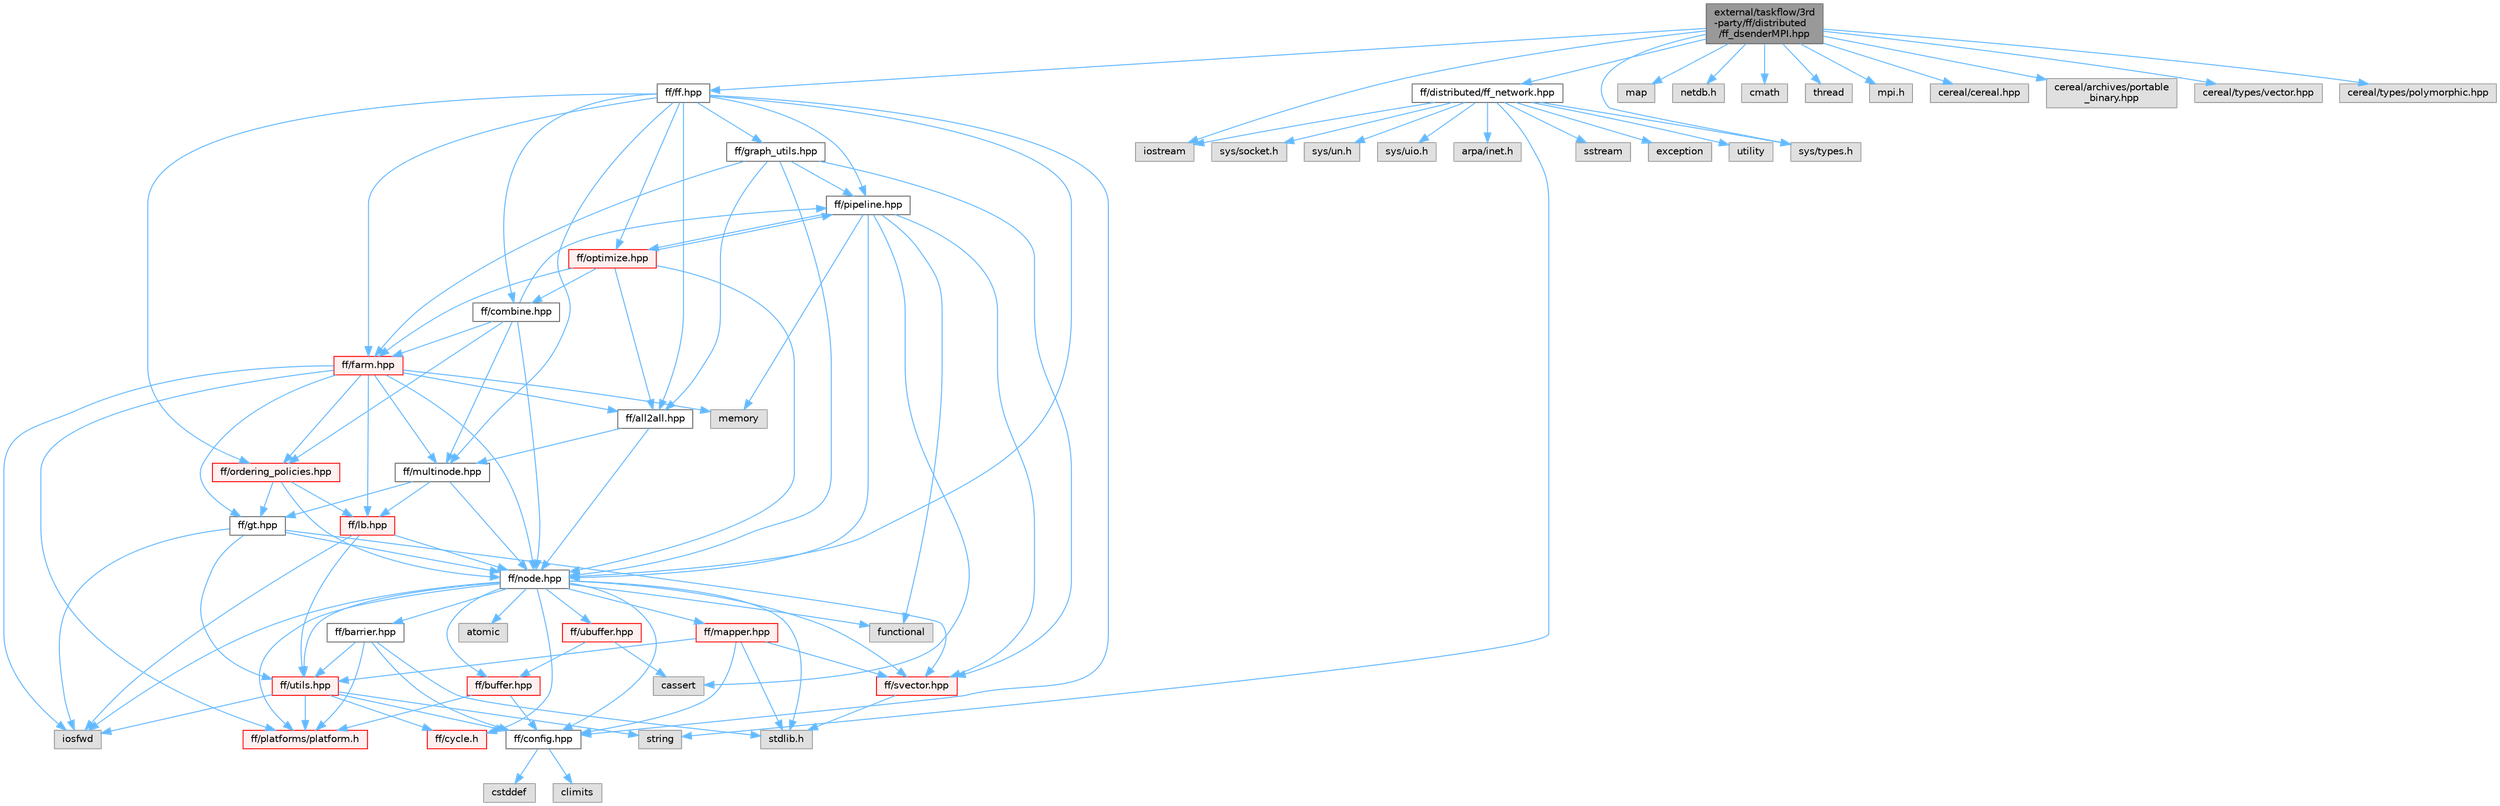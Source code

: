 digraph "external/taskflow/3rd-party/ff/distributed/ff_dsenderMPI.hpp"
{
 // LATEX_PDF_SIZE
  bgcolor="transparent";
  edge [fontname=Helvetica,fontsize=10,labelfontname=Helvetica,labelfontsize=10];
  node [fontname=Helvetica,fontsize=10,shape=box,height=0.2,width=0.4];
  Node1 [id="Node000001",label="external/taskflow/3rd\l-party/ff/distributed\l/ff_dsenderMPI.hpp",height=0.2,width=0.4,color="gray40", fillcolor="grey60", style="filled", fontcolor="black",tooltip=" "];
  Node1 -> Node2 [id="edge1_Node000001_Node000002",color="steelblue1",style="solid",tooltip=" "];
  Node2 [id="Node000002",label="iostream",height=0.2,width=0.4,color="grey60", fillcolor="#E0E0E0", style="filled",tooltip=" "];
  Node1 -> Node3 [id="edge2_Node000001_Node000003",color="steelblue1",style="solid",tooltip=" "];
  Node3 [id="Node000003",label="map",height=0.2,width=0.4,color="grey60", fillcolor="#E0E0E0", style="filled",tooltip=" "];
  Node1 -> Node4 [id="edge3_Node000001_Node000004",color="steelblue1",style="solid",tooltip=" "];
  Node4 [id="Node000004",label="ff/ff.hpp",height=0.2,width=0.4,color="grey40", fillcolor="white", style="filled",URL="$ff_8hpp.html",tooltip=" "];
  Node4 -> Node5 [id="edge4_Node000004_Node000005",color="steelblue1",style="solid",tooltip=" "];
  Node5 [id="Node000005",label="ff/config.hpp",height=0.2,width=0.4,color="grey40", fillcolor="white", style="filled",URL="$config_8hpp.html",tooltip=" "];
  Node5 -> Node6 [id="edge5_Node000005_Node000006",color="steelblue1",style="solid",tooltip=" "];
  Node6 [id="Node000006",label="cstddef",height=0.2,width=0.4,color="grey60", fillcolor="#E0E0E0", style="filled",tooltip=" "];
  Node5 -> Node7 [id="edge6_Node000005_Node000007",color="steelblue1",style="solid",tooltip=" "];
  Node7 [id="Node000007",label="climits",height=0.2,width=0.4,color="grey60", fillcolor="#E0E0E0", style="filled",tooltip=" "];
  Node4 -> Node8 [id="edge7_Node000004_Node000008",color="steelblue1",style="solid",tooltip=" "];
  Node8 [id="Node000008",label="ff/node.hpp",height=0.2,width=0.4,color="grey40", fillcolor="white", style="filled",URL="$node_8hpp.html",tooltip="FastFlow ff_node"];
  Node8 -> Node9 [id="edge8_Node000008_Node000009",color="steelblue1",style="solid",tooltip=" "];
  Node9 [id="Node000009",label="stdlib.h",height=0.2,width=0.4,color="grey60", fillcolor="#E0E0E0", style="filled",tooltip=" "];
  Node8 -> Node10 [id="edge9_Node000008_Node000010",color="steelblue1",style="solid",tooltip=" "];
  Node10 [id="Node000010",label="iosfwd",height=0.2,width=0.4,color="grey60", fillcolor="#E0E0E0", style="filled",tooltip=" "];
  Node8 -> Node11 [id="edge10_Node000008_Node000011",color="steelblue1",style="solid",tooltip=" "];
  Node11 [id="Node000011",label="functional",height=0.2,width=0.4,color="grey60", fillcolor="#E0E0E0", style="filled",tooltip=" "];
  Node8 -> Node12 [id="edge11_Node000008_Node000012",color="steelblue1",style="solid",tooltip=" "];
  Node12 [id="Node000012",label="ff/platforms/platform.h",height=0.2,width=0.4,color="red", fillcolor="#FFF0F0", style="filled",URL="$external_2taskflow_23rd-party_2ff_2platforms_2_platform_8h.html",tooltip=" "];
  Node8 -> Node14 [id="edge12_Node000008_Node000014",color="steelblue1",style="solid",tooltip=" "];
  Node14 [id="Node000014",label="ff/cycle.h",height=0.2,width=0.4,color="red", fillcolor="#FFF0F0", style="filled",URL="$cycle_8h.html",tooltip=" "];
  Node8 -> Node16 [id="edge13_Node000008_Node000016",color="steelblue1",style="solid",tooltip=" "];
  Node16 [id="Node000016",label="ff/utils.hpp",height=0.2,width=0.4,color="red", fillcolor="#FFF0F0", style="filled",URL="$utils_8hpp.html",tooltip="Utility functions"];
  Node16 -> Node10 [id="edge14_Node000016_Node000010",color="steelblue1",style="solid",tooltip=" "];
  Node16 -> Node5 [id="edge15_Node000016_Node000005",color="steelblue1",style="solid",tooltip=" "];
  Node16 -> Node12 [id="edge16_Node000016_Node000012",color="steelblue1",style="solid",tooltip=" "];
  Node16 -> Node22 [id="edge17_Node000016_Node000022",color="steelblue1",style="solid",tooltip=" "];
  Node22 [id="Node000022",label="string",height=0.2,width=0.4,color="grey60", fillcolor="#E0E0E0", style="filled",tooltip=" "];
  Node16 -> Node14 [id="edge18_Node000016_Node000014",color="steelblue1",style="solid",tooltip=" "];
  Node8 -> Node26 [id="edge19_Node000008_Node000026",color="steelblue1",style="solid",tooltip=" "];
  Node26 [id="Node000026",label="ff/buffer.hpp",height=0.2,width=0.4,color="red", fillcolor="#FFF0F0", style="filled",URL="$buffer_8hpp.html",tooltip="This file contains the definition of the bounded SPSC channel buffer used in FastFlow"];
  Node26 -> Node5 [id="edge20_Node000026_Node000005",color="steelblue1",style="solid",tooltip=" "];
  Node26 -> Node12 [id="edge21_Node000026_Node000012",color="steelblue1",style="solid",tooltip=" "];
  Node8 -> Node27 [id="edge22_Node000008_Node000027",color="steelblue1",style="solid",tooltip=" "];
  Node27 [id="Node000027",label="ff/ubuffer.hpp",height=0.2,width=0.4,color="red", fillcolor="#FFF0F0", style="filled",URL="$ubuffer_8hpp.html",tooltip="This file contains the definition of the unbounded SWSR circular buffer used in FastFlow"];
  Node27 -> Node28 [id="edge23_Node000027_Node000028",color="steelblue1",style="solid",tooltip=" "];
  Node28 [id="Node000028",label="cassert",height=0.2,width=0.4,color="grey60", fillcolor="#E0E0E0", style="filled",tooltip=" "];
  Node27 -> Node26 [id="edge24_Node000027_Node000026",color="steelblue1",style="solid",tooltip=" "];
  Node8 -> Node31 [id="edge25_Node000008_Node000031",color="steelblue1",style="solid",tooltip=" "];
  Node31 [id="Node000031",label="ff/mapper.hpp",height=0.2,width=0.4,color="red", fillcolor="#FFF0F0", style="filled",URL="$mapper_8hpp.html",tooltip="This file contains the thread mapper definition used in FastFlow"];
  Node31 -> Node9 [id="edge26_Node000031_Node000009",color="steelblue1",style="solid",tooltip=" "];
  Node31 -> Node5 [id="edge27_Node000031_Node000005",color="steelblue1",style="solid",tooltip=" "];
  Node31 -> Node32 [id="edge28_Node000031_Node000032",color="steelblue1",style="solid",tooltip=" "];
  Node32 [id="Node000032",label="ff/svector.hpp",height=0.2,width=0.4,color="red", fillcolor="#FFF0F0", style="filled",URL="$svector_8hpp.html",tooltip="Simple yet efficient dynamic vector"];
  Node32 -> Node9 [id="edge29_Node000032_Node000009",color="steelblue1",style="solid",tooltip=" "];
  Node31 -> Node16 [id="edge30_Node000031_Node000016",color="steelblue1",style="solid",tooltip=" "];
  Node8 -> Node5 [id="edge31_Node000008_Node000005",color="steelblue1",style="solid",tooltip=" "];
  Node8 -> Node32 [id="edge32_Node000008_Node000032",color="steelblue1",style="solid",tooltip=" "];
  Node8 -> Node39 [id="edge33_Node000008_Node000039",color="steelblue1",style="solid",tooltip=" "];
  Node39 [id="Node000039",label="ff/barrier.hpp",height=0.2,width=0.4,color="grey40", fillcolor="white", style="filled",URL="$barrier_8hpp.html",tooltip="FastFlow blocking and non-blocking barrier implementations"];
  Node39 -> Node9 [id="edge34_Node000039_Node000009",color="steelblue1",style="solid",tooltip=" "];
  Node39 -> Node12 [id="edge35_Node000039_Node000012",color="steelblue1",style="solid",tooltip=" "];
  Node39 -> Node16 [id="edge36_Node000039_Node000016",color="steelblue1",style="solid",tooltip=" "];
  Node39 -> Node5 [id="edge37_Node000039_Node000005",color="steelblue1",style="solid",tooltip=" "];
  Node8 -> Node40 [id="edge38_Node000008_Node000040",color="steelblue1",style="solid",tooltip=" "];
  Node40 [id="Node000040",label="atomic",height=0.2,width=0.4,color="grey60", fillcolor="#E0E0E0", style="filled",tooltip=" "];
  Node4 -> Node41 [id="edge39_Node000004_Node000041",color="steelblue1",style="solid",tooltip=" "];
  Node41 [id="Node000041",label="ff/multinode.hpp",height=0.2,width=0.4,color="grey40", fillcolor="white", style="filled",URL="$multinode_8hpp.html",tooltip="FastFlow ff_minode ff_monode and typed versions."];
  Node41 -> Node8 [id="edge40_Node000041_Node000008",color="steelblue1",style="solid",tooltip=" "];
  Node41 -> Node42 [id="edge41_Node000041_Node000042",color="steelblue1",style="solid",tooltip=" "];
  Node42 [id="Node000042",label="ff/lb.hpp",height=0.2,width=0.4,color="red", fillcolor="#FFF0F0", style="filled",URL="$lb_8hpp.html",tooltip="Farm Emitter (not a ff_node)"];
  Node42 -> Node10 [id="edge42_Node000042_Node000010",color="steelblue1",style="solid",tooltip=" "];
  Node42 -> Node16 [id="edge43_Node000042_Node000016",color="steelblue1",style="solid",tooltip=" "];
  Node42 -> Node8 [id="edge44_Node000042_Node000008",color="steelblue1",style="solid",tooltip=" "];
  Node41 -> Node44 [id="edge45_Node000041_Node000044",color="steelblue1",style="solid",tooltip=" "];
  Node44 [id="Node000044",label="ff/gt.hpp",height=0.2,width=0.4,color="grey40", fillcolor="white", style="filled",URL="$gt_8hpp.html",tooltip="Farm Collector (it is not a ff_node)"];
  Node44 -> Node10 [id="edge46_Node000044_Node000010",color="steelblue1",style="solid",tooltip=" "];
  Node44 -> Node32 [id="edge47_Node000044_Node000032",color="steelblue1",style="solid",tooltip=" "];
  Node44 -> Node16 [id="edge48_Node000044_Node000016",color="steelblue1",style="solid",tooltip=" "];
  Node44 -> Node8 [id="edge49_Node000044_Node000008",color="steelblue1",style="solid",tooltip=" "];
  Node4 -> Node45 [id="edge50_Node000004_Node000045",color="steelblue1",style="solid",tooltip=" "];
  Node45 [id="Node000045",label="ff/pipeline.hpp",height=0.2,width=0.4,color="grey40", fillcolor="white", style="filled",URL="$3rd-party_2ff_2pipeline_8hpp.html",tooltip="This file implements the pipeline skeleton, both in the high-level pattern syntax (ff::ff_pipe) and l..."];
  Node45 -> Node28 [id="edge51_Node000045_Node000028",color="steelblue1",style="solid",tooltip=" "];
  Node45 -> Node46 [id="edge52_Node000045_Node000046",color="steelblue1",style="solid",tooltip=" "];
  Node46 [id="Node000046",label="memory",height=0.2,width=0.4,color="grey60", fillcolor="#E0E0E0", style="filled",tooltip=" "];
  Node45 -> Node11 [id="edge53_Node000045_Node000011",color="steelblue1",style="solid",tooltip=" "];
  Node45 -> Node32 [id="edge54_Node000045_Node000032",color="steelblue1",style="solid",tooltip=" "];
  Node45 -> Node8 [id="edge55_Node000045_Node000008",color="steelblue1",style="solid",tooltip=" "];
  Node45 -> Node47 [id="edge56_Node000045_Node000047",color="steelblue1",style="solid",tooltip=" "];
  Node47 [id="Node000047",label="ff/optimize.hpp",height=0.2,width=0.4,color="red", fillcolor="#FFF0F0", style="filled",URL="$optimize_8hpp.html",tooltip="FastFlow optimization heuristics"];
  Node47 -> Node8 [id="edge57_Node000047_Node000008",color="steelblue1",style="solid",tooltip=" "];
  Node47 -> Node45 [id="edge58_Node000047_Node000045",color="steelblue1",style="solid",tooltip=" "];
  Node47 -> Node48 [id="edge59_Node000047_Node000048",color="steelblue1",style="solid",tooltip=" "];
  Node48 [id="Node000048",label="ff/farm.hpp",height=0.2,width=0.4,color="red", fillcolor="#FFF0F0", style="filled",URL="$farm_8hpp.html",tooltip="Farm pattern"];
  Node48 -> Node10 [id="edge60_Node000048_Node000010",color="steelblue1",style="solid",tooltip=" "];
  Node48 -> Node46 [id="edge61_Node000048_Node000046",color="steelblue1",style="solid",tooltip=" "];
  Node48 -> Node12 [id="edge62_Node000048_Node000012",color="steelblue1",style="solid",tooltip=" "];
  Node48 -> Node42 [id="edge63_Node000048_Node000042",color="steelblue1",style="solid",tooltip=" "];
  Node48 -> Node44 [id="edge64_Node000048_Node000044",color="steelblue1",style="solid",tooltip=" "];
  Node48 -> Node8 [id="edge65_Node000048_Node000008",color="steelblue1",style="solid",tooltip=" "];
  Node48 -> Node41 [id="edge66_Node000048_Node000041",color="steelblue1",style="solid",tooltip=" "];
  Node48 -> Node49 [id="edge67_Node000048_Node000049",color="steelblue1",style="solid",tooltip=" "];
  Node49 [id="Node000049",label="ff/ordering_policies.hpp",height=0.2,width=0.4,color="red", fillcolor="#FFF0F0", style="filled",URL="$ordering__policies_8hpp.html",tooltip=" "];
  Node49 -> Node42 [id="edge68_Node000049_Node000042",color="steelblue1",style="solid",tooltip=" "];
  Node49 -> Node44 [id="edge69_Node000049_Node000044",color="steelblue1",style="solid",tooltip=" "];
  Node49 -> Node8 [id="edge70_Node000049_Node000008",color="steelblue1",style="solid",tooltip=" "];
  Node48 -> Node51 [id="edge71_Node000048_Node000051",color="steelblue1",style="solid",tooltip=" "];
  Node51 [id="Node000051",label="ff/all2all.hpp",height=0.2,width=0.4,color="grey40", fillcolor="white", style="filled",URL="$all2all_8hpp.html",tooltip="FastFlow all-2-all building block"];
  Node51 -> Node8 [id="edge72_Node000051_Node000008",color="steelblue1",style="solid",tooltip=" "];
  Node51 -> Node41 [id="edge73_Node000051_Node000041",color="steelblue1",style="solid",tooltip=" "];
  Node47 -> Node51 [id="edge74_Node000047_Node000051",color="steelblue1",style="solid",tooltip=" "];
  Node47 -> Node52 [id="edge75_Node000047_Node000052",color="steelblue1",style="solid",tooltip=" "];
  Node52 [id="Node000052",label="ff/combine.hpp",height=0.2,width=0.4,color="grey40", fillcolor="white", style="filled",URL="$combine_8hpp.html",tooltip="FastFlow composition building block"];
  Node52 -> Node8 [id="edge76_Node000052_Node000008",color="steelblue1",style="solid",tooltip=" "];
  Node52 -> Node41 [id="edge77_Node000052_Node000041",color="steelblue1",style="solid",tooltip=" "];
  Node52 -> Node45 [id="edge78_Node000052_Node000045",color="steelblue1",style="solid",tooltip=" "];
  Node52 -> Node49 [id="edge79_Node000052_Node000049",color="steelblue1",style="solid",tooltip=" "];
  Node52 -> Node48 [id="edge80_Node000052_Node000048",color="steelblue1",style="solid",tooltip=" "];
  Node4 -> Node48 [id="edge81_Node000004_Node000048",color="steelblue1",style="solid",tooltip=" "];
  Node4 -> Node51 [id="edge82_Node000004_Node000051",color="steelblue1",style="solid",tooltip=" "];
  Node4 -> Node52 [id="edge83_Node000004_Node000052",color="steelblue1",style="solid",tooltip=" "];
  Node4 -> Node47 [id="edge84_Node000004_Node000047",color="steelblue1",style="solid",tooltip=" "];
  Node4 -> Node49 [id="edge85_Node000004_Node000049",color="steelblue1",style="solid",tooltip=" "];
  Node4 -> Node53 [id="edge86_Node000004_Node000053",color="steelblue1",style="solid",tooltip=" "];
  Node53 [id="Node000053",label="ff/graph_utils.hpp",height=0.2,width=0.4,color="grey40", fillcolor="white", style="filled",URL="$graph__utils_8hpp.html",tooltip="Utility functions for manipulating the concurrency graph"];
  Node53 -> Node32 [id="edge87_Node000053_Node000032",color="steelblue1",style="solid",tooltip=" "];
  Node53 -> Node8 [id="edge88_Node000053_Node000008",color="steelblue1",style="solid",tooltip=" "];
  Node53 -> Node48 [id="edge89_Node000053_Node000048",color="steelblue1",style="solid",tooltip=" "];
  Node53 -> Node51 [id="edge90_Node000053_Node000051",color="steelblue1",style="solid",tooltip=" "];
  Node53 -> Node45 [id="edge91_Node000053_Node000045",color="steelblue1",style="solid",tooltip=" "];
  Node1 -> Node54 [id="edge92_Node000001_Node000054",color="steelblue1",style="solid",tooltip=" "];
  Node54 [id="Node000054",label="ff/distributed/ff_network.hpp",height=0.2,width=0.4,color="grey40", fillcolor="white", style="filled",URL="$ff__network_8hpp.html",tooltip=" "];
  Node54 -> Node55 [id="edge93_Node000054_Node000055",color="steelblue1",style="solid",tooltip=" "];
  Node55 [id="Node000055",label="sstream",height=0.2,width=0.4,color="grey60", fillcolor="#E0E0E0", style="filled",tooltip=" "];
  Node54 -> Node2 [id="edge94_Node000054_Node000002",color="steelblue1",style="solid",tooltip=" "];
  Node54 -> Node56 [id="edge95_Node000054_Node000056",color="steelblue1",style="solid",tooltip=" "];
  Node56 [id="Node000056",label="exception",height=0.2,width=0.4,color="grey60", fillcolor="#E0E0E0", style="filled",tooltip=" "];
  Node54 -> Node22 [id="edge96_Node000054_Node000022",color="steelblue1",style="solid",tooltip=" "];
  Node54 -> Node57 [id="edge97_Node000054_Node000057",color="steelblue1",style="solid",tooltip=" "];
  Node57 [id="Node000057",label="utility",height=0.2,width=0.4,color="grey60", fillcolor="#E0E0E0", style="filled",tooltip=" "];
  Node54 -> Node58 [id="edge98_Node000054_Node000058",color="steelblue1",style="solid",tooltip=" "];
  Node58 [id="Node000058",label="sys/socket.h",height=0.2,width=0.4,color="grey60", fillcolor="#E0E0E0", style="filled",tooltip=" "];
  Node54 -> Node59 [id="edge99_Node000054_Node000059",color="steelblue1",style="solid",tooltip=" "];
  Node59 [id="Node000059",label="sys/un.h",height=0.2,width=0.4,color="grey60", fillcolor="#E0E0E0", style="filled",tooltip=" "];
  Node54 -> Node60 [id="edge100_Node000054_Node000060",color="steelblue1",style="solid",tooltip=" "];
  Node60 [id="Node000060",label="sys/types.h",height=0.2,width=0.4,color="grey60", fillcolor="#E0E0E0", style="filled",tooltip=" "];
  Node54 -> Node61 [id="edge101_Node000054_Node000061",color="steelblue1",style="solid",tooltip=" "];
  Node61 [id="Node000061",label="sys/uio.h",height=0.2,width=0.4,color="grey60", fillcolor="#E0E0E0", style="filled",tooltip=" "];
  Node54 -> Node62 [id="edge102_Node000054_Node000062",color="steelblue1",style="solid",tooltip=" "];
  Node62 [id="Node000062",label="arpa/inet.h",height=0.2,width=0.4,color="grey60", fillcolor="#E0E0E0", style="filled",tooltip=" "];
  Node1 -> Node60 [id="edge103_Node000001_Node000060",color="steelblue1",style="solid",tooltip=" "];
  Node1 -> Node63 [id="edge104_Node000001_Node000063",color="steelblue1",style="solid",tooltip=" "];
  Node63 [id="Node000063",label="netdb.h",height=0.2,width=0.4,color="grey60", fillcolor="#E0E0E0", style="filled",tooltip=" "];
  Node1 -> Node64 [id="edge105_Node000001_Node000064",color="steelblue1",style="solid",tooltip=" "];
  Node64 [id="Node000064",label="cmath",height=0.2,width=0.4,color="grey60", fillcolor="#E0E0E0", style="filled",tooltip=" "];
  Node1 -> Node65 [id="edge106_Node000001_Node000065",color="steelblue1",style="solid",tooltip=" "];
  Node65 [id="Node000065",label="thread",height=0.2,width=0.4,color="grey60", fillcolor="#E0E0E0", style="filled",tooltip=" "];
  Node1 -> Node66 [id="edge107_Node000001_Node000066",color="steelblue1",style="solid",tooltip=" "];
  Node66 [id="Node000066",label="mpi.h",height=0.2,width=0.4,color="grey60", fillcolor="#E0E0E0", style="filled",tooltip=" "];
  Node1 -> Node67 [id="edge108_Node000001_Node000067",color="steelblue1",style="solid",tooltip=" "];
  Node67 [id="Node000067",label="cereal/cereal.hpp",height=0.2,width=0.4,color="grey60", fillcolor="#E0E0E0", style="filled",tooltip=" "];
  Node1 -> Node68 [id="edge109_Node000001_Node000068",color="steelblue1",style="solid",tooltip=" "];
  Node68 [id="Node000068",label="cereal/archives/portable\l_binary.hpp",height=0.2,width=0.4,color="grey60", fillcolor="#E0E0E0", style="filled",tooltip=" "];
  Node1 -> Node69 [id="edge110_Node000001_Node000069",color="steelblue1",style="solid",tooltip=" "];
  Node69 [id="Node000069",label="cereal/types/vector.hpp",height=0.2,width=0.4,color="grey60", fillcolor="#E0E0E0", style="filled",tooltip=" "];
  Node1 -> Node70 [id="edge111_Node000001_Node000070",color="steelblue1",style="solid",tooltip=" "];
  Node70 [id="Node000070",label="cereal/types/polymorphic.hpp",height=0.2,width=0.4,color="grey60", fillcolor="#E0E0E0", style="filled",tooltip=" "];
}
